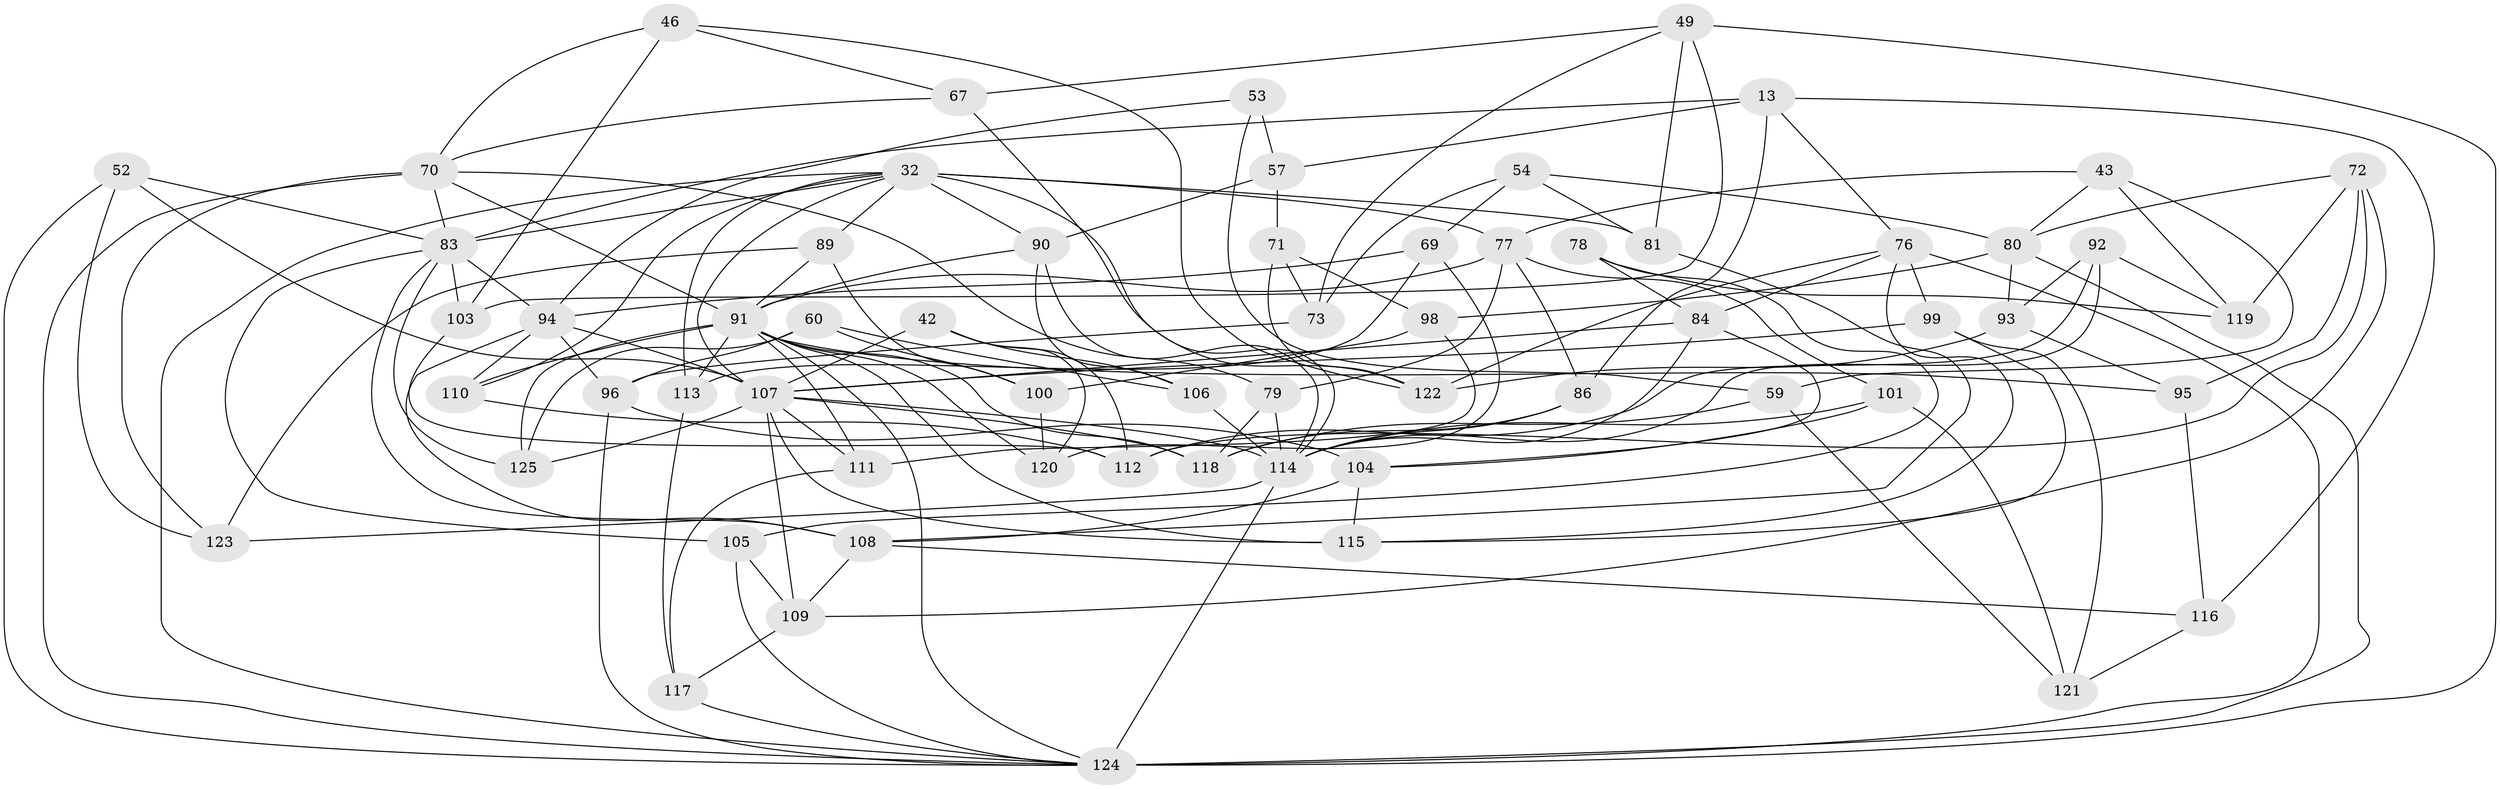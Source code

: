 // original degree distribution, {4: 1.0}
// Generated by graph-tools (version 1.1) at 2025/56/03/09/25 04:56:56]
// undirected, 62 vertices, 157 edges
graph export_dot {
graph [start="1"]
  node [color=gray90,style=filled];
  13 [super="+4+12"];
  32 [super="+24"];
  42;
  43;
  46;
  49 [super="+18"];
  52;
  53;
  54;
  57 [super="+8"];
  59;
  60;
  67;
  69;
  70 [super="+41+61"];
  71;
  72 [super="+35"];
  73;
  76 [super="+23+50"];
  77 [super="+55+62"];
  78;
  79;
  80 [super="+37"];
  81;
  83 [super="+29+82+47"];
  84 [super="+44"];
  86 [super="+58"];
  89;
  90 [super="+31"];
  91 [super="+74"];
  92;
  93;
  94 [super="+40+26"];
  95;
  96 [super="+66"];
  98;
  99 [super="+45"];
  100;
  101;
  103;
  104 [super="+36+65"];
  105;
  106;
  107 [super="+21+22+102+63"];
  108 [super="+88"];
  109 [super="+56"];
  110;
  111;
  112 [super="+51"];
  113;
  114 [super="+33+6+75+27"];
  115 [super="+64+85"];
  116 [super="+7"];
  117;
  118 [super="+39"];
  119;
  120;
  121;
  122 [super="+87"];
  123;
  124 [super="+17+28+97"];
  125;
  13 -- 86;
  13 -- 76;
  13 -- 57;
  13 -- 116 [weight=2];
  13 -- 83 [weight=3];
  32 -- 90 [weight=2];
  32 -- 81;
  32 -- 107;
  32 -- 110;
  32 -- 113;
  32 -- 89;
  32 -- 122;
  32 -- 124;
  32 -- 83;
  32 -- 77 [weight=2];
  42 -- 106;
  42 -- 120;
  42 -- 112;
  42 -- 107;
  43 -- 80;
  43 -- 119;
  43 -- 59;
  43 -- 77;
  46 -- 67;
  46 -- 103;
  46 -- 122;
  46 -- 70;
  49 -- 81;
  49 -- 73;
  49 -- 124 [weight=2];
  49 -- 67;
  49 -- 103;
  52 -- 83;
  52 -- 123;
  52 -- 124;
  52 -- 107;
  53 -- 57 [weight=2];
  53 -- 59;
  53 -- 94;
  54 -- 80;
  54 -- 73;
  54 -- 81;
  54 -- 69;
  57 -- 71;
  57 -- 90 [weight=2];
  59 -- 121;
  59 -- 118;
  60 -- 100;
  60 -- 106;
  60 -- 125;
  60 -- 96;
  67 -- 114;
  67 -- 70;
  69 -- 113;
  69 -- 120;
  69 -- 94;
  70 -- 123;
  70 -- 124;
  70 -- 83 [weight=2];
  70 -- 91;
  70 -- 79;
  71 -- 98;
  71 -- 73;
  71 -- 122;
  72 -- 119;
  72 -- 112 [weight=2];
  72 -- 109;
  72 -- 95;
  72 -- 80;
  73 -- 96;
  76 -- 99 [weight=3];
  76 -- 124 [weight=2];
  76 -- 84;
  76 -- 122 [weight=2];
  76 -- 115;
  77 -- 79;
  77 -- 101;
  77 -- 86;
  77 -- 91 [weight=2];
  78 -- 84 [weight=2];
  78 -- 105;
  78 -- 119;
  79 -- 114;
  79 -- 118;
  80 -- 93;
  80 -- 98;
  80 -- 124;
  81 -- 108;
  83 -- 125;
  83 -- 108;
  83 -- 103;
  83 -- 105;
  83 -- 94;
  84 -- 104;
  84 -- 114;
  84 -- 107;
  86 -- 114 [weight=2];
  86 -- 118 [weight=2];
  89 -- 100;
  89 -- 123;
  89 -- 91;
  90 -- 91 [weight=2];
  90 -- 106;
  90 -- 114;
  91 -- 115 [weight=2];
  91 -- 110;
  91 -- 111;
  91 -- 113;
  91 -- 118;
  91 -- 120;
  91 -- 124;
  91 -- 125;
  91 -- 95;
  92 -- 93;
  92 -- 119;
  92 -- 112;
  92 -- 114;
  93 -- 95;
  93 -- 122;
  94 -- 110;
  94 -- 96;
  94 -- 107 [weight=2];
  94 -- 108;
  95 -- 116;
  96 -- 124;
  96 -- 104 [weight=2];
  98 -- 100;
  98 -- 111;
  99 -- 121;
  99 -- 107;
  99 -- 115;
  100 -- 120;
  101 -- 114;
  101 -- 121;
  101 -- 104;
  103 -- 112;
  104 -- 115 [weight=2];
  104 -- 108 [weight=2];
  105 -- 124;
  105 -- 109;
  106 -- 114;
  107 -- 114 [weight=2];
  107 -- 115 [weight=2];
  107 -- 109 [weight=2];
  107 -- 118;
  107 -- 111;
  107 -- 125;
  108 -- 116 [weight=2];
  108 -- 109;
  109 -- 117;
  110 -- 112;
  111 -- 117;
  113 -- 117;
  114 -- 124 [weight=2];
  114 -- 123;
  116 -- 121;
  117 -- 124;
}
